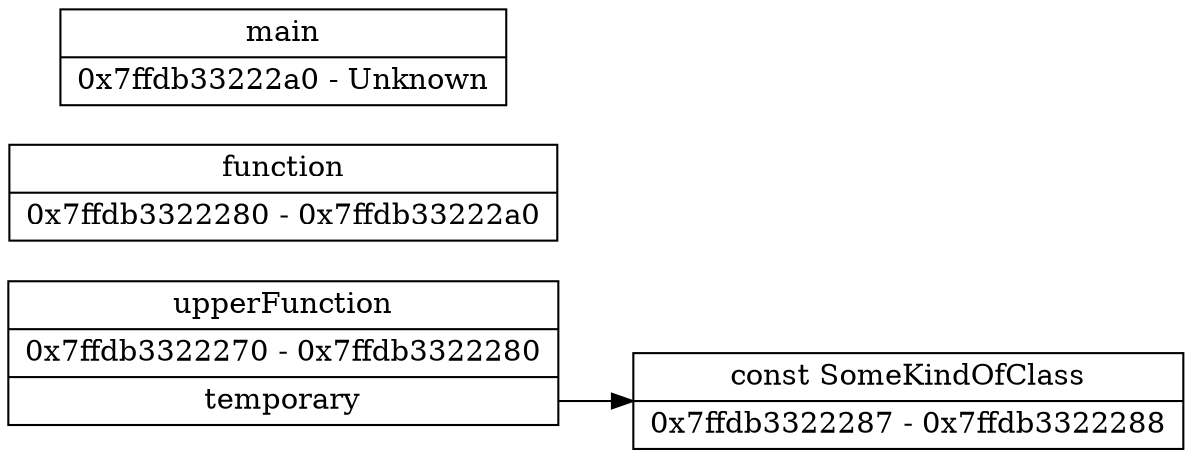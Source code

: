 digraph "Memory Dump" {
	node [shape=record]
	rankdir=LR
	"0x7ffdb3322270":p0 -> "0x7ffdb3322287"
	"0x7ffdb3322270" [label="upperFunction|0x7ffdb3322270 - 0x7ffdb3322280|<p0> temporary"]
	"0x7ffdb3322287" [label="const SomeKindOfClass|0x7ffdb3322287 - 0x7ffdb3322288"]
	"0x7ffdb3322280" [label="function|0x7ffdb3322280 - 0x7ffdb33222a0"]
	"0x7ffdb33222a0" [label="main|0x7ffdb33222a0 - Unknown"]
}